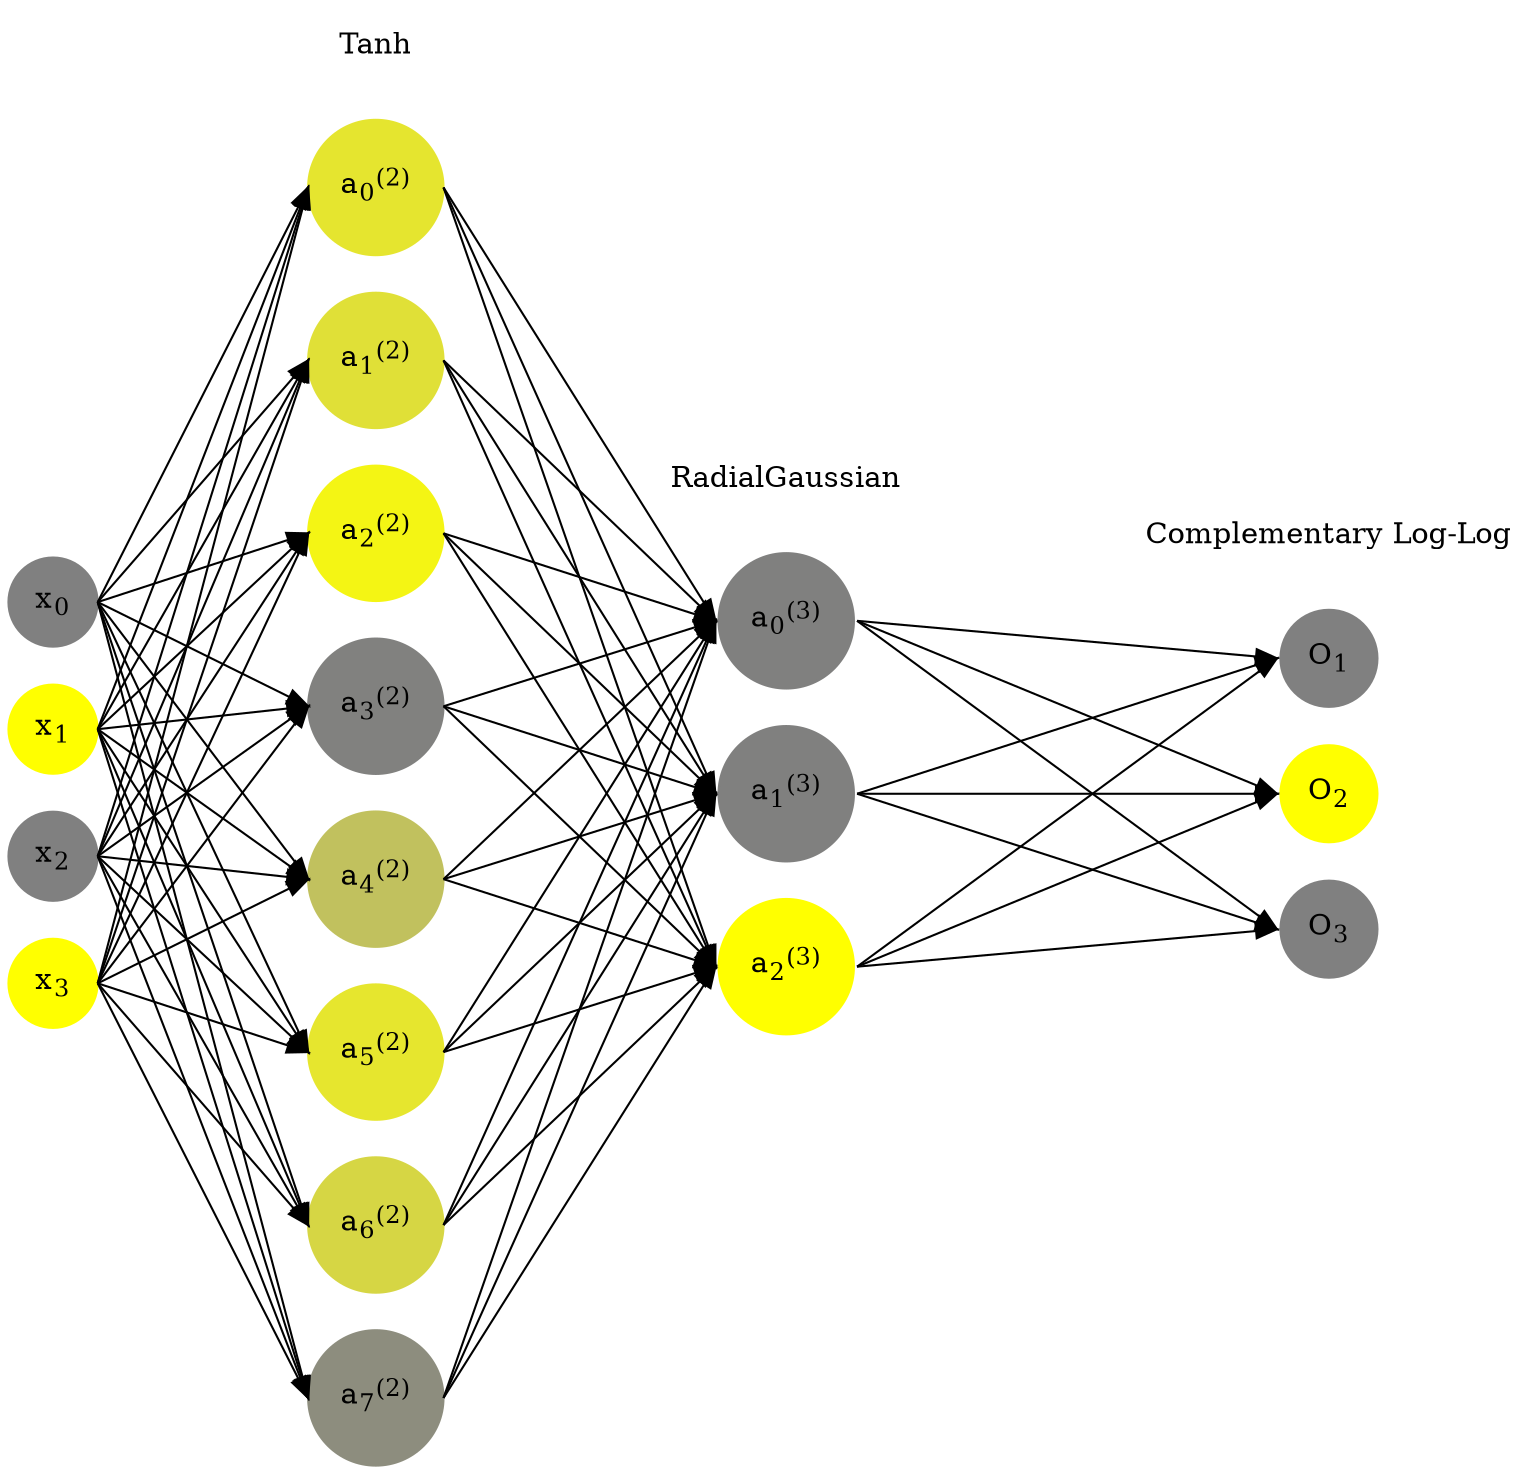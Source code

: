 digraph G {
	rankdir = LR;
	splines=false;
	edge[style=invis];
	ranksep= 1.4;
	{
	node [shape=circle, color="0.1667, 0.0, 0.5", style=filled, fillcolor="0.1667, 0.0, 0.5"];
	x0 [label=<x<sub>0</sub>>];
	}
	{
	node [shape=circle, color="0.1667, 1.0, 1.0", style=filled, fillcolor="0.1667, 1.0, 1.0"];
	x1 [label=<x<sub>1</sub>>];
	}
	{
	node [shape=circle, color="0.1667, 0.0, 0.5", style=filled, fillcolor="0.1667, 0.0, 0.5"];
	x2 [label=<x<sub>2</sub>>];
	}
	{
	node [shape=circle, color="0.1667, 1.0, 1.0", style=filled, fillcolor="0.1667, 1.0, 1.0"];
	x3 [label=<x<sub>3</sub>>];
	}
	{
	node [shape=circle, color="0.1667, 0.795077, 0.897538", style=filled, fillcolor="0.1667, 0.795077, 0.897538"];
	a02 [label=<a<sub>0</sub><sup>(2)</sup>>];
	}
	{
	node [shape=circle, color="0.1667, 0.751053, 0.875527", style=filled, fillcolor="0.1667, 0.751053, 0.875527"];
	a12 [label=<a<sub>1</sub><sup>(2)</sup>>];
	}
	{
	node [shape=circle, color="0.1667, 0.914331, 0.957166", style=filled, fillcolor="0.1667, 0.914331, 0.957166"];
	a22 [label=<a<sub>2</sub><sup>(2)</sup>>];
	}
	{
	node [shape=circle, color="0.1667, 0.008437, 0.504219", style=filled, fillcolor="0.1667, 0.008437, 0.504219"];
	a32 [label=<a<sub>3</sub><sup>(2)</sup>>];
	}
	{
	node [shape=circle, color="0.1667, 0.508340, 0.754170", style=filled, fillcolor="0.1667, 0.508340, 0.754170"];
	a42 [label=<a<sub>4</sub><sup>(2)</sup>>];
	}
	{
	node [shape=circle, color="0.1667, 0.800040, 0.900020", style=filled, fillcolor="0.1667, 0.800040, 0.900020"];
	a52 [label=<a<sub>5</sub><sup>(2)</sup>>];
	}
	{
	node [shape=circle, color="0.1667, 0.679025, 0.839513", style=filled, fillcolor="0.1667, 0.679025, 0.839513"];
	a62 [label=<a<sub>6</sub><sup>(2)</sup>>];
	}
	{
	node [shape=circle, color="0.1667, 0.105984, 0.552992", style=filled, fillcolor="0.1667, 0.105984, 0.552992"];
	a72 [label=<a<sub>7</sub><sup>(2)</sup>>];
	}
	{
	node [shape=circle, color="0.1667, 0.000566, 0.500283", style=filled, fillcolor="0.1667, 0.000566, 0.500283"];
	a03 [label=<a<sub>0</sub><sup>(3)</sup>>];
	}
	{
	node [shape=circle, color="0.1667, 0.000586, 0.500293", style=filled, fillcolor="0.1667, 0.000586, 0.500293"];
	a13 [label=<a<sub>1</sub><sup>(3)</sup>>];
	}
	{
	node [shape=circle, color="0.1667, 1.000000, 1.000000", style=filled, fillcolor="0.1667, 1.000000, 1.000000"];
	a23 [label=<a<sub>2</sub><sup>(3)</sup>>];
	}
	{
	node [shape=circle, color="0.1667, 0.0, 0.5", style=filled, fillcolor="0.1667, 0.0, 0.5"];
	O1 [label=<O<sub>1</sub>>];
	}
	{
	node [shape=circle, color="0.1667, 1.0, 1.0", style=filled, fillcolor="0.1667, 1.0, 1.0"];
	O2 [label=<O<sub>2</sub>>];
	}
	{
	node [shape=circle, color="0.1667, 0.0, 0.5", style=filled, fillcolor="0.1667, 0.0, 0.5"];
	O3 [label=<O<sub>3</sub>>];
	}
	{
	rank=same;
	x0->x1->x2->x3;
	}
	{
	rank=same;
	a02->a12->a22->a32->a42->a52->a62->a72;
	}
	{
	rank=same;
	a03->a13->a23;
	}
	{
	rank=same;
	O1->O2->O3;
	}
	l1 [shape=plaintext,label="Tanh"];
	l1->a02;
	{rank=same; l1;a02};
	l2 [shape=plaintext,label="RadialGaussian"];
	l2->a03;
	{rank=same; l2;a03};
	l3 [shape=plaintext,label="Complementary Log-Log"];
	l3->O1;
	{rank=same; l3;O1};
edge[style=solid, tailport=e, headport=w];
	{x0;x1;x2;x3} -> {a02;a12;a22;a32;a42;a52;a62;a72};
	{a02;a12;a22;a32;a42;a52;a62;a72} -> {a03;a13;a23};
	{a03;a13;a23} -> {O1,O2,O3};
}